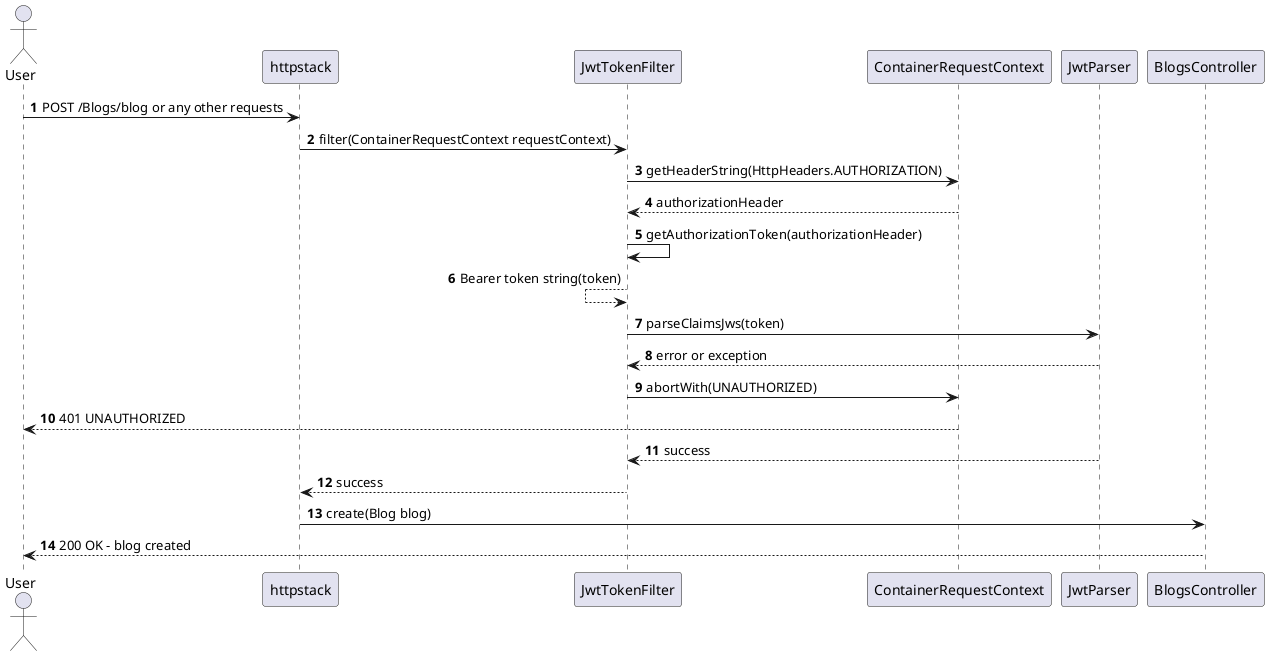 @startuml
autonumber
actor User
Participant httpstack
Participant JwtTokenFilter
Participant ContainerRequestContext
Participant JwtParser
Participant BlogsController
User -> httpstack : POST /Blogs/blog or any other requests
httpstack -> JwtTokenFilter : filter(ContainerRequestContext requestContext)
JwtTokenFilter -> ContainerRequestContext : getHeaderString(HttpHeaders.AUTHORIZATION)
JwtTokenFilter <-- ContainerRequestContext : authorizationHeader
JwtTokenFilter ->  JwtTokenFilter : getAuthorizationToken(authorizationHeader)
JwtTokenFilter <-- JwtTokenFilter : Bearer token string(token)
JwtTokenFilter -> JwtParser : parseClaimsJws(token)
JwtTokenFilter <-- JwtParser : error or exception
JwtTokenFilter -> ContainerRequestContext : abortWith(UNAUTHORIZED)
User <-- ContainerRequestContext : 401 UNAUTHORIZED
JwtTokenFilter <-- JwtParser : success
httpstack <-- JwtTokenFilter : success
httpstack -> BlogsController : create(Blog blog)
User <-- BlogsController : 200 OK - blog created
@enduml